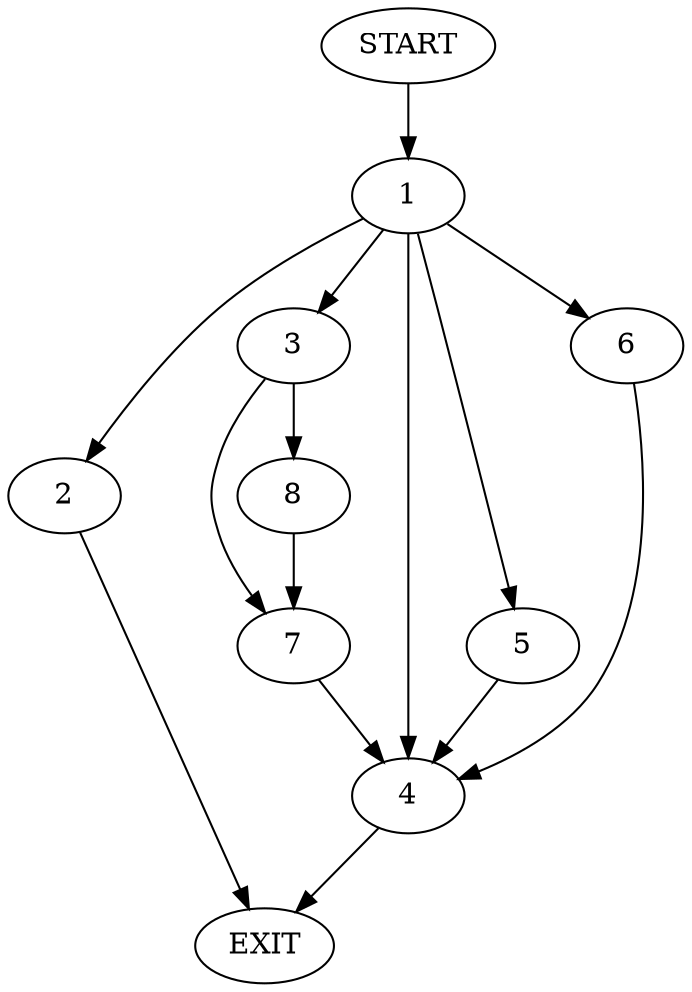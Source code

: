 digraph {
0 [label="START"]
9 [label="EXIT"]
0 -> 1
1 -> 2
1 -> 3
1 -> 4
1 -> 5
1 -> 6
2 -> 9
5 -> 4
6 -> 4
3 -> 7
3 -> 8
4 -> 9
7 -> 4
8 -> 7
}
